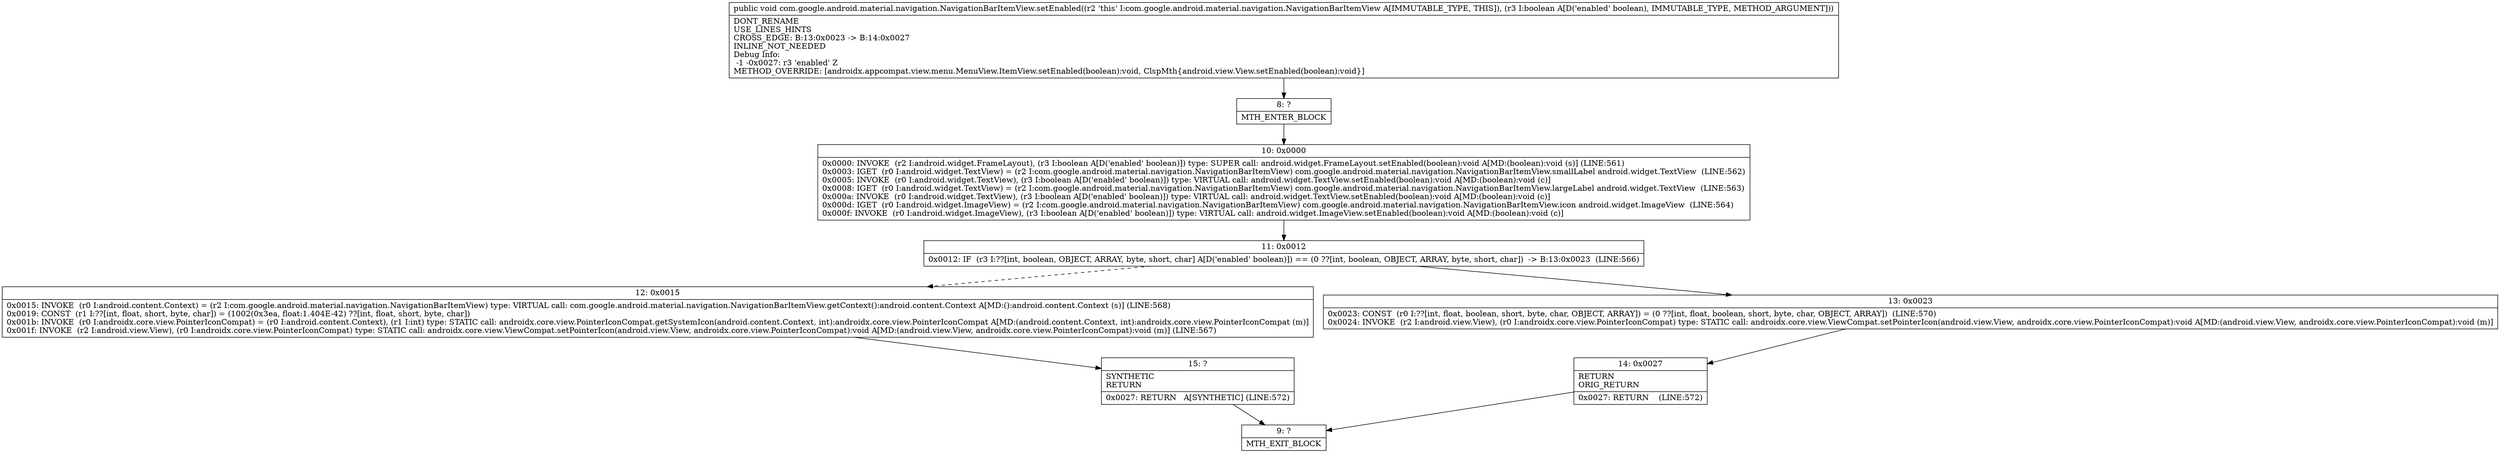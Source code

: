 digraph "CFG forcom.google.android.material.navigation.NavigationBarItemView.setEnabled(Z)V" {
Node_8 [shape=record,label="{8\:\ ?|MTH_ENTER_BLOCK\l}"];
Node_10 [shape=record,label="{10\:\ 0x0000|0x0000: INVOKE  (r2 I:android.widget.FrameLayout), (r3 I:boolean A[D('enabled' boolean)]) type: SUPER call: android.widget.FrameLayout.setEnabled(boolean):void A[MD:(boolean):void (s)] (LINE:561)\l0x0003: IGET  (r0 I:android.widget.TextView) = (r2 I:com.google.android.material.navigation.NavigationBarItemView) com.google.android.material.navigation.NavigationBarItemView.smallLabel android.widget.TextView  (LINE:562)\l0x0005: INVOKE  (r0 I:android.widget.TextView), (r3 I:boolean A[D('enabled' boolean)]) type: VIRTUAL call: android.widget.TextView.setEnabled(boolean):void A[MD:(boolean):void (c)]\l0x0008: IGET  (r0 I:android.widget.TextView) = (r2 I:com.google.android.material.navigation.NavigationBarItemView) com.google.android.material.navigation.NavigationBarItemView.largeLabel android.widget.TextView  (LINE:563)\l0x000a: INVOKE  (r0 I:android.widget.TextView), (r3 I:boolean A[D('enabled' boolean)]) type: VIRTUAL call: android.widget.TextView.setEnabled(boolean):void A[MD:(boolean):void (c)]\l0x000d: IGET  (r0 I:android.widget.ImageView) = (r2 I:com.google.android.material.navigation.NavigationBarItemView) com.google.android.material.navigation.NavigationBarItemView.icon android.widget.ImageView  (LINE:564)\l0x000f: INVOKE  (r0 I:android.widget.ImageView), (r3 I:boolean A[D('enabled' boolean)]) type: VIRTUAL call: android.widget.ImageView.setEnabled(boolean):void A[MD:(boolean):void (c)]\l}"];
Node_11 [shape=record,label="{11\:\ 0x0012|0x0012: IF  (r3 I:??[int, boolean, OBJECT, ARRAY, byte, short, char] A[D('enabled' boolean)]) == (0 ??[int, boolean, OBJECT, ARRAY, byte, short, char])  \-\> B:13:0x0023  (LINE:566)\l}"];
Node_12 [shape=record,label="{12\:\ 0x0015|0x0015: INVOKE  (r0 I:android.content.Context) = (r2 I:com.google.android.material.navigation.NavigationBarItemView) type: VIRTUAL call: com.google.android.material.navigation.NavigationBarItemView.getContext():android.content.Context A[MD:():android.content.Context (s)] (LINE:568)\l0x0019: CONST  (r1 I:??[int, float, short, byte, char]) = (1002(0x3ea, float:1.404E\-42) ??[int, float, short, byte, char]) \l0x001b: INVOKE  (r0 I:androidx.core.view.PointerIconCompat) = (r0 I:android.content.Context), (r1 I:int) type: STATIC call: androidx.core.view.PointerIconCompat.getSystemIcon(android.content.Context, int):androidx.core.view.PointerIconCompat A[MD:(android.content.Context, int):androidx.core.view.PointerIconCompat (m)]\l0x001f: INVOKE  (r2 I:android.view.View), (r0 I:androidx.core.view.PointerIconCompat) type: STATIC call: androidx.core.view.ViewCompat.setPointerIcon(android.view.View, androidx.core.view.PointerIconCompat):void A[MD:(android.view.View, androidx.core.view.PointerIconCompat):void (m)] (LINE:567)\l}"];
Node_15 [shape=record,label="{15\:\ ?|SYNTHETIC\lRETURN\l|0x0027: RETURN   A[SYNTHETIC] (LINE:572)\l}"];
Node_9 [shape=record,label="{9\:\ ?|MTH_EXIT_BLOCK\l}"];
Node_13 [shape=record,label="{13\:\ 0x0023|0x0023: CONST  (r0 I:??[int, float, boolean, short, byte, char, OBJECT, ARRAY]) = (0 ??[int, float, boolean, short, byte, char, OBJECT, ARRAY])  (LINE:570)\l0x0024: INVOKE  (r2 I:android.view.View), (r0 I:androidx.core.view.PointerIconCompat) type: STATIC call: androidx.core.view.ViewCompat.setPointerIcon(android.view.View, androidx.core.view.PointerIconCompat):void A[MD:(android.view.View, androidx.core.view.PointerIconCompat):void (m)]\l}"];
Node_14 [shape=record,label="{14\:\ 0x0027|RETURN\lORIG_RETURN\l|0x0027: RETURN    (LINE:572)\l}"];
MethodNode[shape=record,label="{public void com.google.android.material.navigation.NavigationBarItemView.setEnabled((r2 'this' I:com.google.android.material.navigation.NavigationBarItemView A[IMMUTABLE_TYPE, THIS]), (r3 I:boolean A[D('enabled' boolean), IMMUTABLE_TYPE, METHOD_ARGUMENT]))  | DONT_RENAME\lUSE_LINES_HINTS\lCROSS_EDGE: B:13:0x0023 \-\> B:14:0x0027\lINLINE_NOT_NEEDED\lDebug Info:\l  \-1 \-0x0027: r3 'enabled' Z\lMETHOD_OVERRIDE: [androidx.appcompat.view.menu.MenuView.ItemView.setEnabled(boolean):void, ClspMth\{android.view.View.setEnabled(boolean):void\}]\l}"];
MethodNode -> Node_8;Node_8 -> Node_10;
Node_10 -> Node_11;
Node_11 -> Node_12[style=dashed];
Node_11 -> Node_13;
Node_12 -> Node_15;
Node_15 -> Node_9;
Node_13 -> Node_14;
Node_14 -> Node_9;
}

